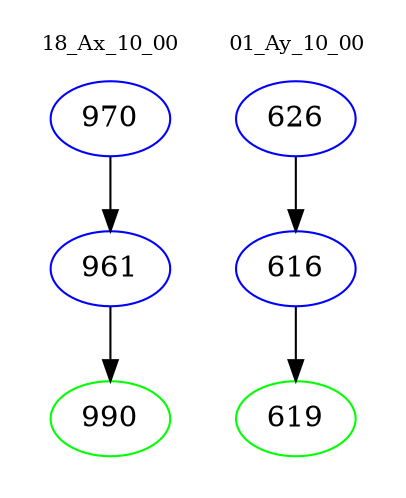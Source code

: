 digraph{
subgraph cluster_0 {
color = white
label = "18_Ax_10_00";
fontsize=10;
T0_970 [label="970", color="blue"]
T0_970 -> T0_961 [color="black"]
T0_961 [label="961", color="blue"]
T0_961 -> T0_990 [color="black"]
T0_990 [label="990", color="green"]
}
subgraph cluster_1 {
color = white
label = "01_Ay_10_00";
fontsize=10;
T1_626 [label="626", color="blue"]
T1_626 -> T1_616 [color="black"]
T1_616 [label="616", color="blue"]
T1_616 -> T1_619 [color="black"]
T1_619 [label="619", color="green"]
}
}
